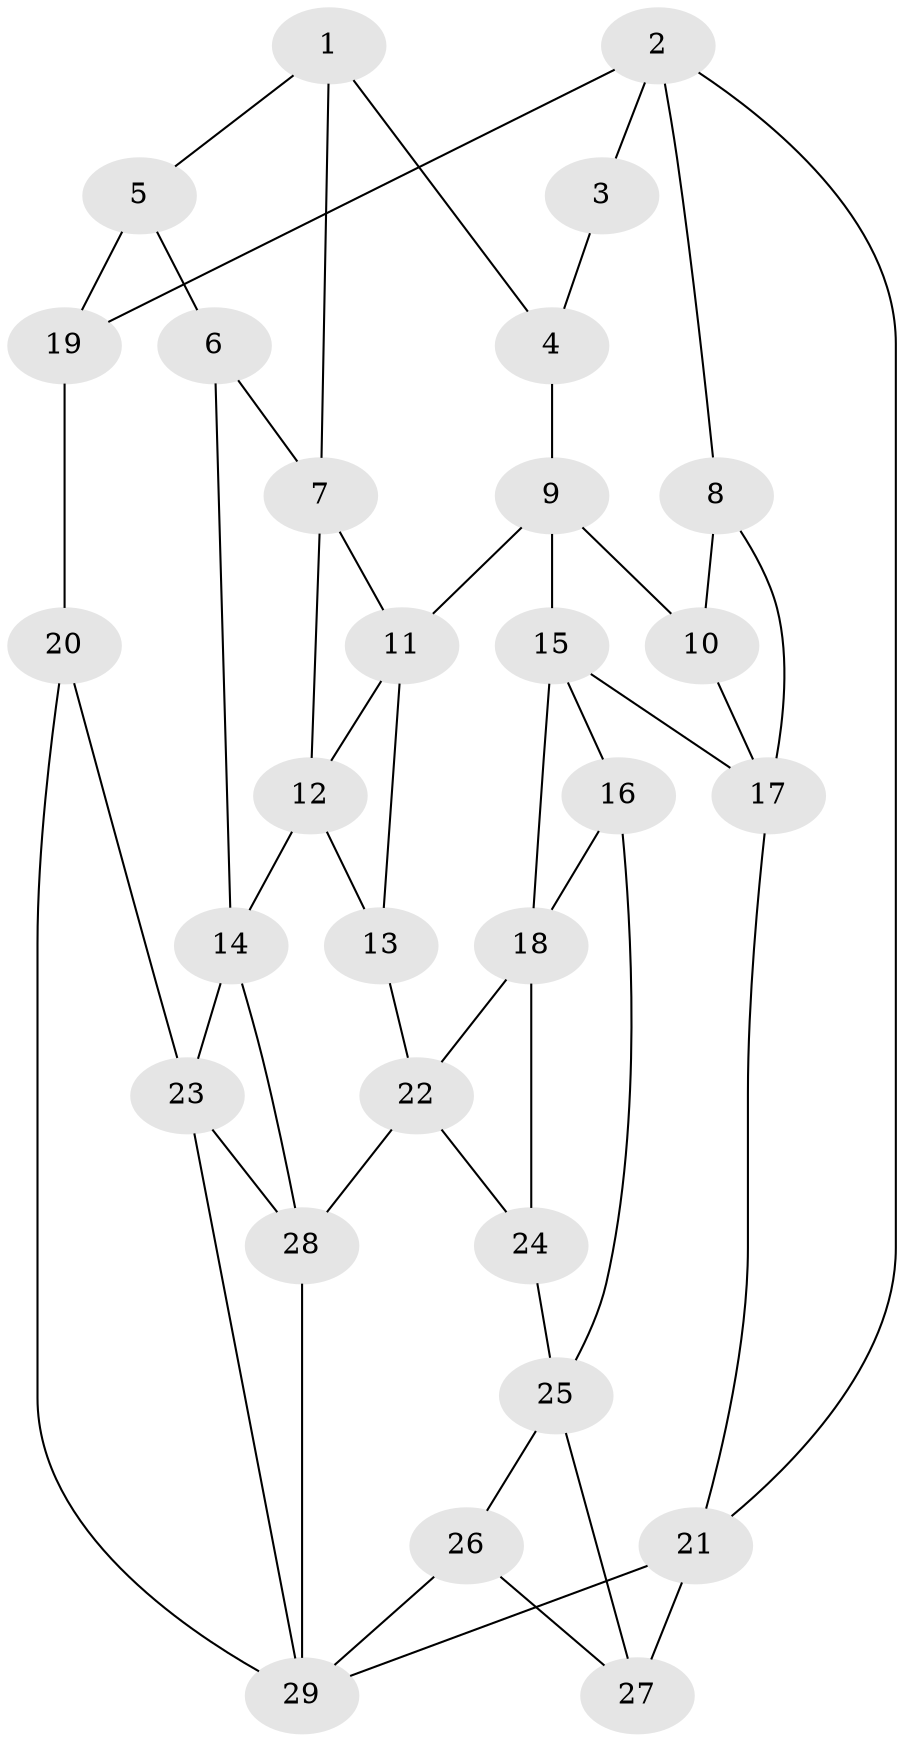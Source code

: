 // original degree distribution, {3: 0.03508771929824561, 4: 0.2807017543859649, 5: 0.45614035087719296, 6: 0.22807017543859648}
// Generated by graph-tools (version 1.1) at 2025/03/03/09/25 03:03:29]
// undirected, 29 vertices, 51 edges
graph export_dot {
graph [start="1"]
  node [color=gray90,style=filled];
  1;
  2;
  3;
  4;
  5;
  6;
  7;
  8;
  9;
  10;
  11;
  12;
  13;
  14;
  15;
  16;
  17;
  18;
  19;
  20;
  21;
  22;
  23;
  24;
  25;
  26;
  27;
  28;
  29;
  1 -- 4 [weight=1.0];
  1 -- 5 [weight=1.0];
  1 -- 7 [weight=1.0];
  2 -- 3 [weight=1.0];
  2 -- 8 [weight=1.0];
  2 -- 19 [weight=1.0];
  2 -- 21 [weight=1.0];
  3 -- 4 [weight=1.0];
  4 -- 9 [weight=1.0];
  5 -- 6 [weight=1.0];
  5 -- 19 [weight=2.0];
  6 -- 7 [weight=1.0];
  6 -- 14 [weight=1.0];
  7 -- 11 [weight=1.0];
  7 -- 12 [weight=1.0];
  8 -- 10 [weight=1.0];
  8 -- 17 [weight=1.0];
  9 -- 10 [weight=1.0];
  9 -- 11 [weight=1.0];
  9 -- 15 [weight=1.0];
  10 -- 17 [weight=1.0];
  11 -- 12 [weight=1.0];
  11 -- 13 [weight=1.0];
  12 -- 13 [weight=1.0];
  12 -- 14 [weight=1.0];
  13 -- 22 [weight=1.0];
  14 -- 23 [weight=1.0];
  14 -- 28 [weight=1.0];
  15 -- 16 [weight=1.0];
  15 -- 17 [weight=1.0];
  15 -- 18 [weight=1.0];
  16 -- 18 [weight=1.0];
  16 -- 25 [weight=1.0];
  17 -- 21 [weight=1.0];
  18 -- 22 [weight=1.0];
  18 -- 24 [weight=1.0];
  19 -- 20 [weight=2.0];
  20 -- 23 [weight=1.0];
  20 -- 29 [weight=1.0];
  21 -- 27 [weight=2.0];
  21 -- 29 [weight=1.0];
  22 -- 24 [weight=1.0];
  22 -- 28 [weight=1.0];
  23 -- 28 [weight=1.0];
  23 -- 29 [weight=1.0];
  24 -- 25 [weight=1.0];
  25 -- 26 [weight=1.0];
  25 -- 27 [weight=1.0];
  26 -- 27 [weight=1.0];
  26 -- 29 [weight=1.0];
  28 -- 29 [weight=1.0];
}
